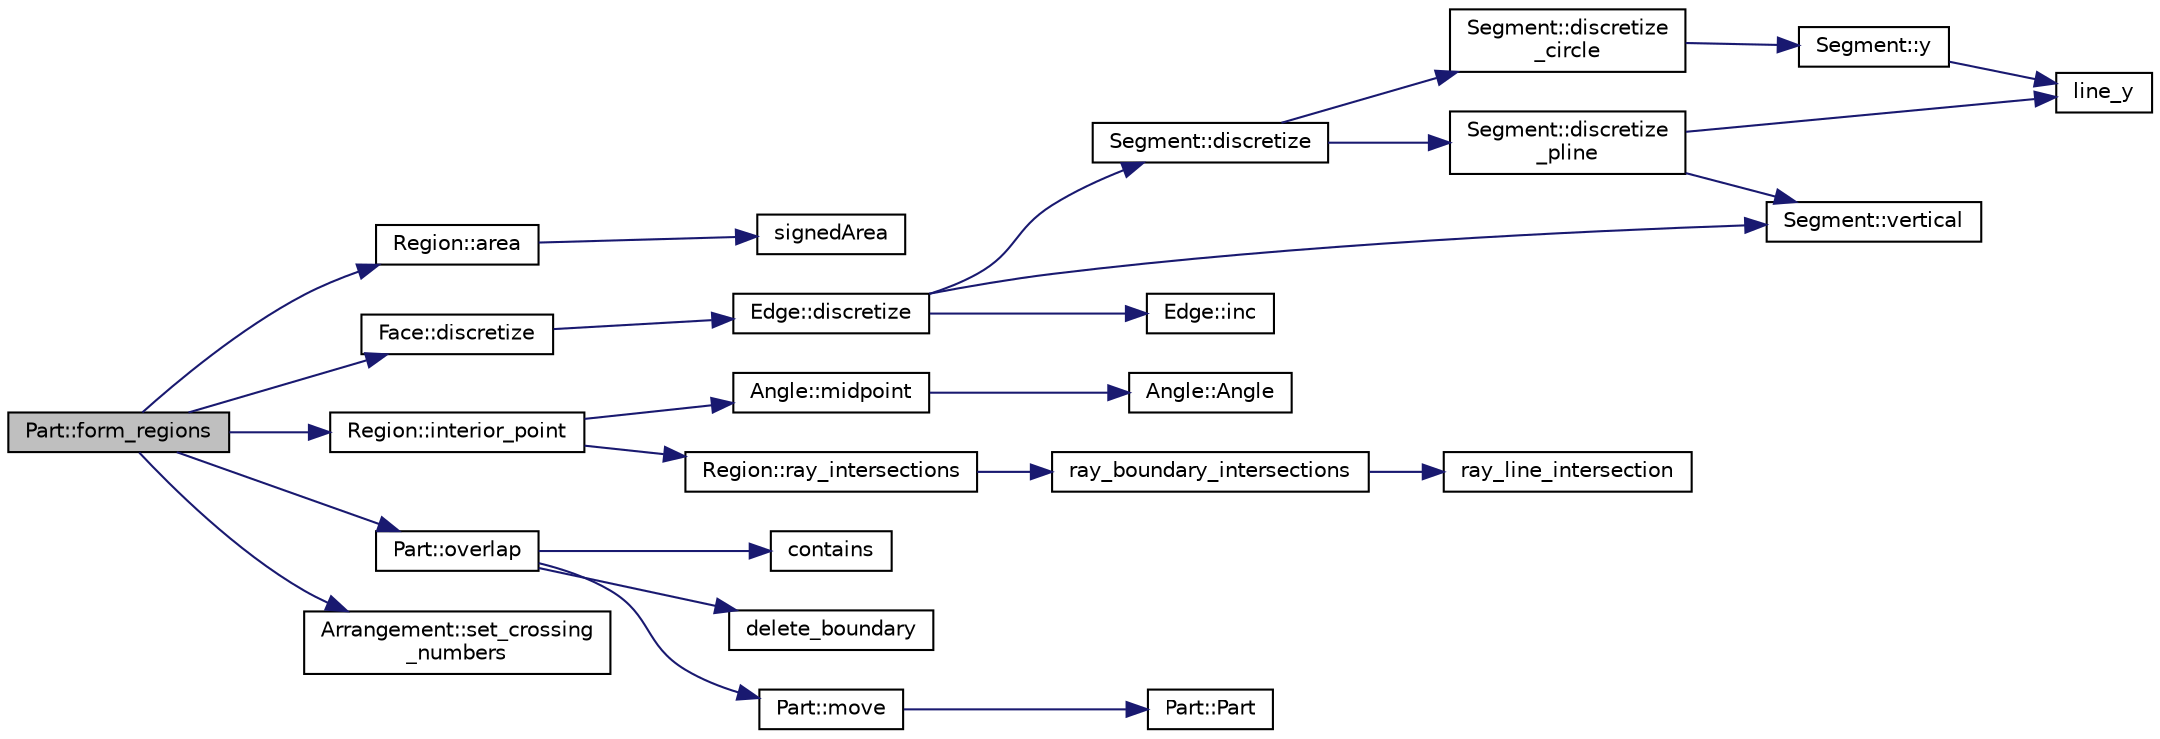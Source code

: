digraph "Part::form_regions"
{
 // LATEX_PDF_SIZE
  edge [fontname="Helvetica",fontsize="10",labelfontname="Helvetica",labelfontsize="10"];
  node [fontname="Helvetica",fontsize="10",shape=record];
  rankdir="LR";
  Node1 [label="Part::form_regions",height=0.2,width=0.4,color="black", fillcolor="grey75", style="filled", fontcolor="black",tooltip=" "];
  Node1 -> Node2 [color="midnightblue",fontsize="10",style="solid",fontname="Helvetica"];
  Node2 [label="Region::area",height=0.2,width=0.4,color="black", fillcolor="white", style="filled",URL="$df/d6c/class_region.html#ab694b0cf7e7ce0eb31b2d8b93201b6b9",tooltip=" "];
  Node2 -> Node3 [color="midnightblue",fontsize="10",style="solid",fontname="Helvetica"];
  Node3 [label="signedArea",height=0.2,width=0.4,color="black", fillcolor="white", style="filled",URL="$d5/d00/point_8_c.html#ac3461a08db55ea6d28a406f79a317cbd",tooltip=" "];
  Node1 -> Node4 [color="midnightblue",fontsize="10",style="solid",fontname="Helvetica"];
  Node4 [label="Face::discretize",height=0.2,width=0.4,color="black", fillcolor="white", style="filled",URL="$d5/d2a/class_face.html#a0ff0e0b604821fb1350646a46f7b34e5",tooltip=" "];
  Node4 -> Node5 [color="midnightblue",fontsize="10",style="solid",fontname="Helvetica"];
  Node5 [label="Edge::discretize",height=0.2,width=0.4,color="black", fillcolor="white", style="filled",URL="$d7/d77/class_edge.html#af903a7c6e743dfe70e0e0894386706dc",tooltip=" "];
  Node5 -> Node6 [color="midnightblue",fontsize="10",style="solid",fontname="Helvetica"];
  Node6 [label="Segment::discretize",height=0.2,width=0.4,color="black", fillcolor="white", style="filled",URL="$dd/dd2/class_segment.html#a9edcea6bad505fddc1eade4c6bedc563",tooltip=" "];
  Node6 -> Node7 [color="midnightblue",fontsize="10",style="solid",fontname="Helvetica"];
  Node7 [label="Segment::discretize\l_circle",height=0.2,width=0.4,color="black", fillcolor="white", style="filled",URL="$dd/dd2/class_segment.html#ae75a65d3f2797e0736ef80616b971089",tooltip=" "];
  Node7 -> Node8 [color="midnightblue",fontsize="10",style="solid",fontname="Helvetica"];
  Node8 [label="Segment::y",height=0.2,width=0.4,color="black", fillcolor="white", style="filled",URL="$dd/dd2/class_segment.html#a1bf3d6f2d733f66b849250bc68f0dbc3",tooltip=" "];
  Node8 -> Node9 [color="midnightblue",fontsize="10",style="solid",fontname="Helvetica"];
  Node9 [label="line_y",height=0.2,width=0.4,color="black", fillcolor="white", style="filled",URL="$d0/d11/arrange_8_c.html#a6f496b0506cabd24271f356eb9a2921e",tooltip=" "];
  Node6 -> Node10 [color="midnightblue",fontsize="10",style="solid",fontname="Helvetica"];
  Node10 [label="Segment::discretize\l_pline",height=0.2,width=0.4,color="black", fillcolor="white", style="filled",URL="$dd/dd2/class_segment.html#aceb2d23add992b0320bf6c0c4285e51c",tooltip=" "];
  Node10 -> Node9 [color="midnightblue",fontsize="10",style="solid",fontname="Helvetica"];
  Node10 -> Node11 [color="midnightblue",fontsize="10",style="solid",fontname="Helvetica"];
  Node11 [label="Segment::vertical",height=0.2,width=0.4,color="black", fillcolor="white", style="filled",URL="$dd/dd2/class_segment.html#a0a797f22653998e4365948276c12db6c",tooltip=" "];
  Node5 -> Node12 [color="midnightblue",fontsize="10",style="solid",fontname="Helvetica"];
  Node12 [label="Edge::inc",height=0.2,width=0.4,color="black", fillcolor="white", style="filled",URL="$d7/d77/class_edge.html#ab85c073eb1fdcb27672987081d163e9e",tooltip=" "];
  Node5 -> Node11 [color="midnightblue",fontsize="10",style="solid",fontname="Helvetica"];
  Node1 -> Node13 [color="midnightblue",fontsize="10",style="solid",fontname="Helvetica"];
  Node13 [label="Region::interior_point",height=0.2,width=0.4,color="black", fillcolor="white", style="filled",URL="$df/d6c/class_region.html#adefc4eeb2fc71edce16765fadb188f54",tooltip=" "];
  Node13 -> Node14 [color="midnightblue",fontsize="10",style="solid",fontname="Helvetica"];
  Node14 [label="Angle::midpoint",height=0.2,width=0.4,color="black", fillcolor="white", style="filled",URL="$d2/d39/class_angle.html#ae629906afe7b1653d224d953c857495a",tooltip=" "];
  Node14 -> Node15 [color="midnightblue",fontsize="10",style="solid",fontname="Helvetica"];
  Node15 [label="Angle::Angle",height=0.2,width=0.4,color="black", fillcolor="white", style="filled",URL="$d2/d39/class_angle.html#aca3c6e1519b40835d31736430ca082a9",tooltip=" "];
  Node13 -> Node16 [color="midnightblue",fontsize="10",style="solid",fontname="Helvetica"];
  Node16 [label="Region::ray_intersections",height=0.2,width=0.4,color="black", fillcolor="white", style="filled",URL="$df/d6c/class_region.html#a651358fb7bf2d65c3e6b185e5bfbb4b8",tooltip=" "];
  Node16 -> Node17 [color="midnightblue",fontsize="10",style="solid",fontname="Helvetica"];
  Node17 [label="ray_boundary_intersections",height=0.2,width=0.4,color="black", fillcolor="white", style="filled",URL="$d1/d25/region_8_c.html#a1194f4cdf0df8ec67b82a1012877842e",tooltip=" "];
  Node17 -> Node18 [color="midnightblue",fontsize="10",style="solid",fontname="Helvetica"];
  Node18 [label="ray_line_intersection",height=0.2,width=0.4,color="black", fillcolor="white", style="filled",URL="$d1/d25/region_8_c.html#a11a537f16776531c70aadc485a3ba2c7",tooltip=" "];
  Node1 -> Node19 [color="midnightblue",fontsize="10",style="solid",fontname="Helvetica"];
  Node19 [label="Part::overlap",height=0.2,width=0.4,color="black", fillcolor="white", style="filled",URL="$db/d16/class_part.html#afaebfd8f7c84e180ce99b2c188b8e28f",tooltip=" "];
  Node19 -> Node20 [color="midnightblue",fontsize="10",style="solid",fontname="Helvetica"];
  Node20 [label="contains",height=0.2,width=0.4,color="black", fillcolor="white", style="filled",URL="$d7/d5f/system_8_c.html#a7d7ac1def01662e67c5442394bdd3bb0",tooltip=" "];
  Node19 -> Node21 [color="midnightblue",fontsize="10",style="solid",fontname="Helvetica"];
  Node21 [label="delete_boundary",height=0.2,width=0.4,color="black", fillcolor="white", style="filled",URL="$d6/d39/cs_8_c.html#a66b6d7092280f6a0a04a6bc54b66b4d5",tooltip=" "];
  Node19 -> Node22 [color="midnightblue",fontsize="10",style="solid",fontname="Helvetica"];
  Node22 [label="Part::move",height=0.2,width=0.4,color="black", fillcolor="white", style="filled",URL="$db/d16/class_part.html#a1fbba83080bd14d2f5918a69067eccd3",tooltip=" "];
  Node22 -> Node23 [color="midnightblue",fontsize="10",style="solid",fontname="Helvetica"];
  Node23 [label="Part::Part",height=0.2,width=0.4,color="black", fillcolor="white", style="filled",URL="$db/d16/class_part.html#abbcb46357cb81167473b1baee9c2d2e0",tooltip=" "];
  Node1 -> Node24 [color="midnightblue",fontsize="10",style="solid",fontname="Helvetica"];
  Node24 [label="Arrangement::set_crossing\l_numbers",height=0.2,width=0.4,color="black", fillcolor="white", style="filled",URL="$d8/d46/class_arrangement.html#ac8aba3d8b28ba91cc00caaceac51d010",tooltip=" "];
}
